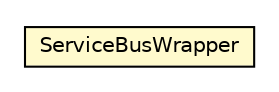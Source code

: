 #!/usr/local/bin/dot
#
# Class diagram 
# Generated by UMLGraph version R5_6-24-gf6e263 (http://www.umlgraph.org/)
#

digraph G {
	edge [fontname="Helvetica",fontsize=10,labelfontname="Helvetica",labelfontsize=10];
	node [fontname="Helvetica",fontsize=10,shape=plaintext];
	nodesep=0.25;
	ranksep=0.5;
	// org.universAAL.service.asor.ServiceBusWrapper
	c7400576 [label=<<table title="org.universAAL.service.asor.ServiceBusWrapper" border="0" cellborder="1" cellspacing="0" cellpadding="2" port="p" bgcolor="lemonChiffon" href="./ServiceBusWrapper.html">
		<tr><td><table border="0" cellspacing="0" cellpadding="1">
<tr><td align="center" balign="center"> ServiceBusWrapper </td></tr>
		</table></td></tr>
		</table>>, URL="./ServiceBusWrapper.html", fontname="Helvetica", fontcolor="black", fontsize=10.0];
}

